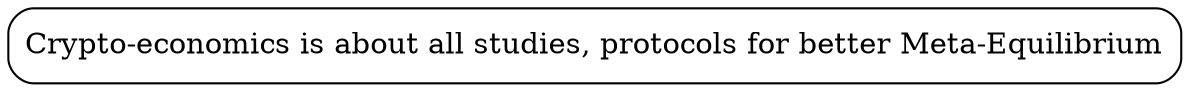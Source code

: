 digraph {
  what_it_is_all_about[
    shape="box"
    style="rounded"
    label="Crypto-economics is about all studies, protocols for better Meta-Equilibrium"
  ]



}